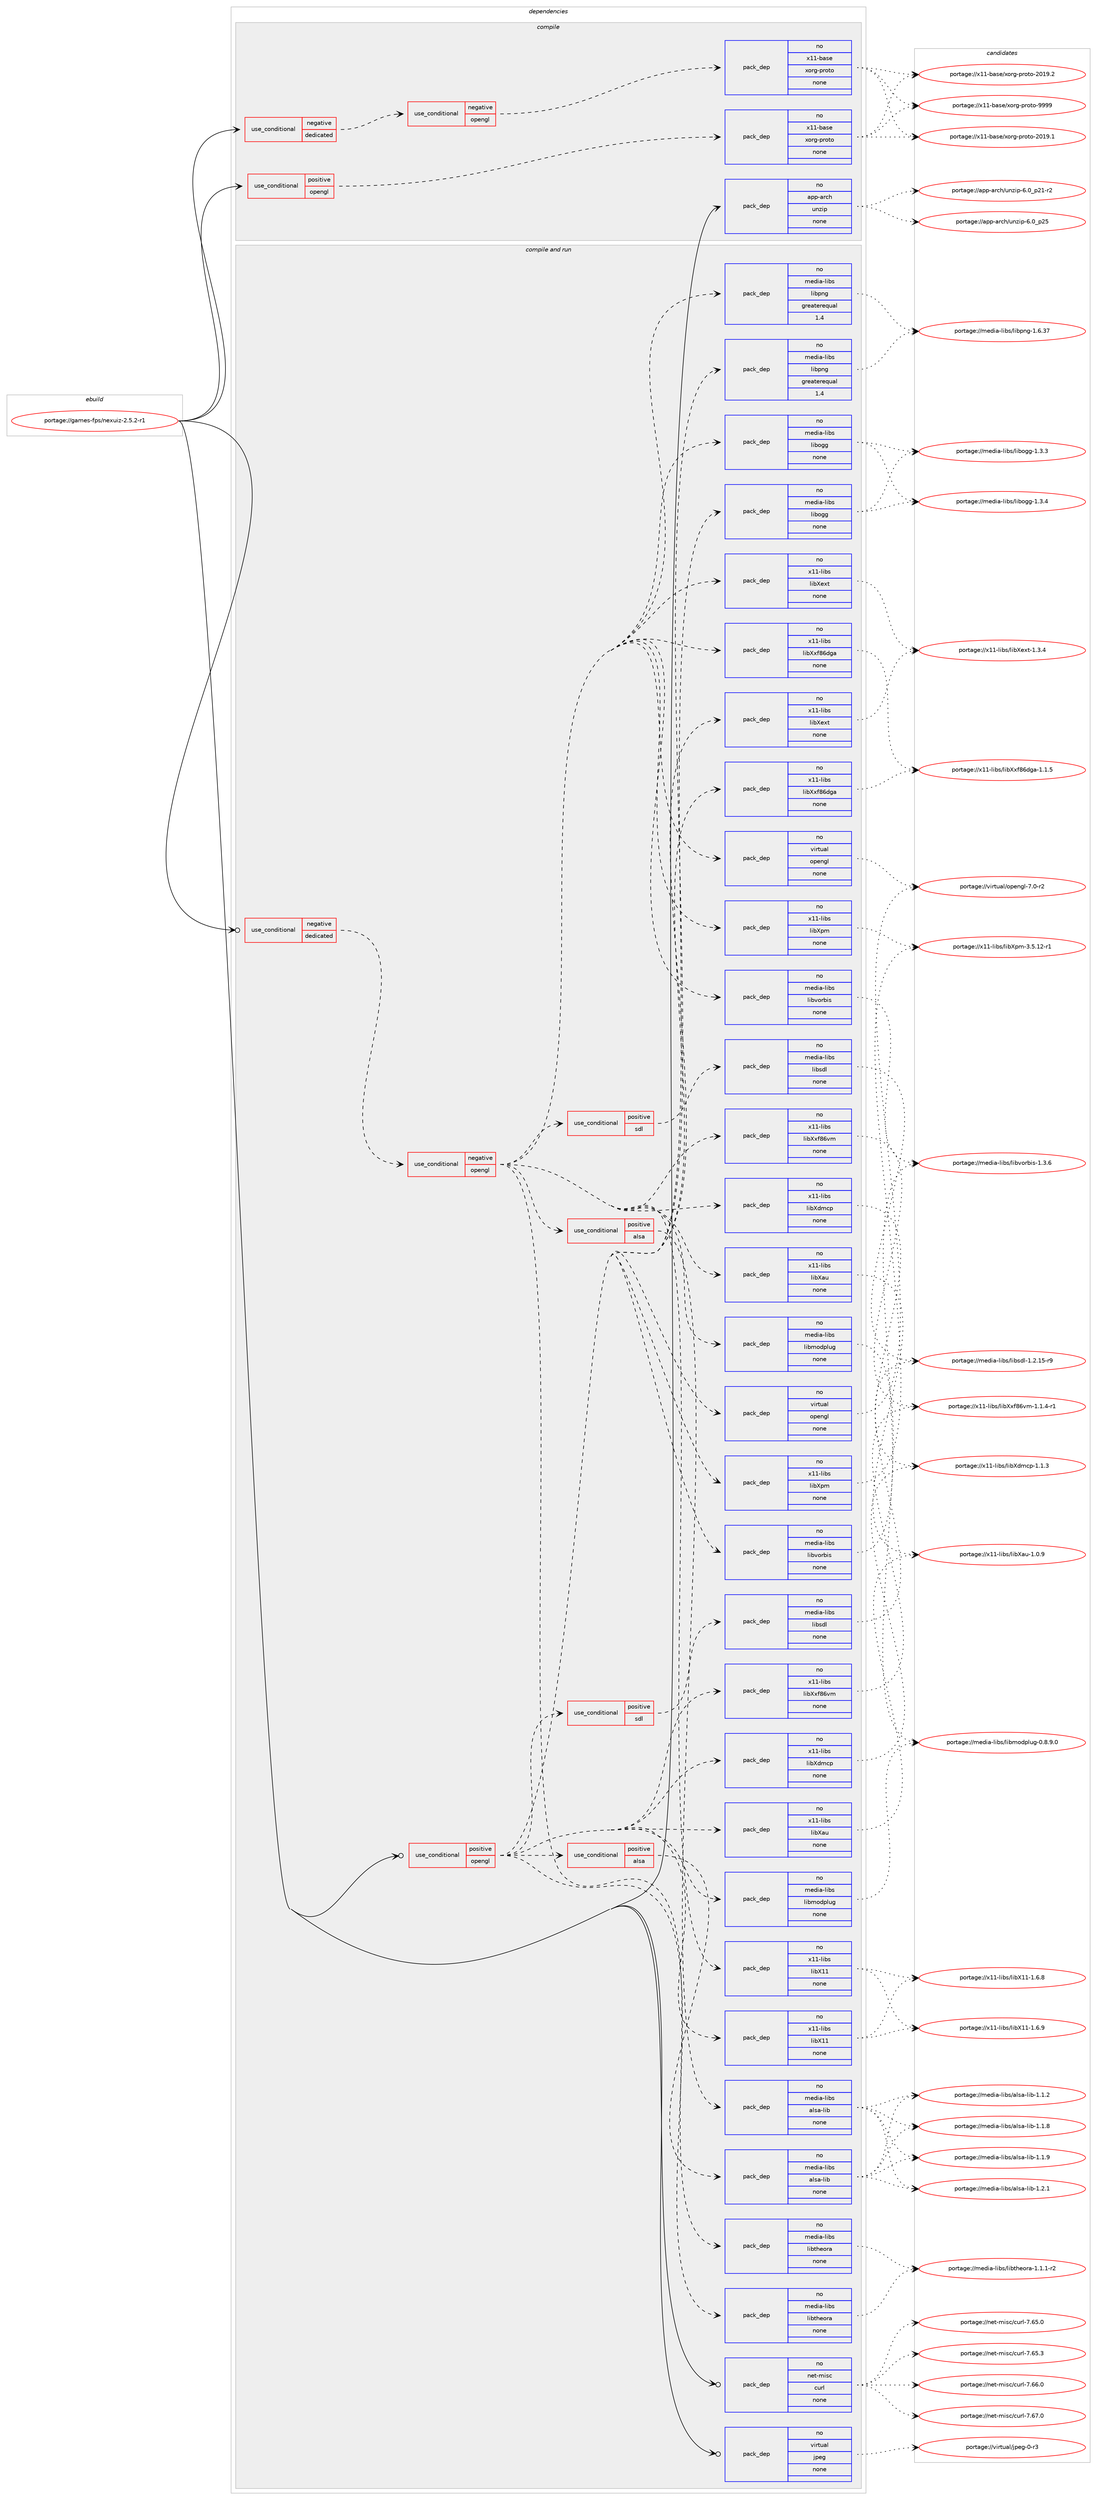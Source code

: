 digraph prolog {

# *************
# Graph options
# *************

newrank=true;
concentrate=true;
compound=true;
graph [rankdir=LR,fontname=Helvetica,fontsize=10,ranksep=1.5];#, ranksep=2.5, nodesep=0.2];
edge  [arrowhead=vee];
node  [fontname=Helvetica,fontsize=10];

# **********
# The ebuild
# **********

subgraph cluster_leftcol {
color=gray;
rank=same;
label=<<i>ebuild</i>>;
id [label="portage://games-fps/nexuiz-2.5.2-r1", color=red, width=4, href="../games-fps/nexuiz-2.5.2-r1.svg"];
}

# ****************
# The dependencies
# ****************

subgraph cluster_midcol {
color=gray;
label=<<i>dependencies</i>>;
subgraph cluster_compile {
fillcolor="#eeeeee";
style=filled;
label=<<i>compile</i>>;
subgraph cond73205 {
dependency272884 [label=<<TABLE BORDER="0" CELLBORDER="1" CELLSPACING="0" CELLPADDING="4"><TR><TD ROWSPAN="3" CELLPADDING="10">use_conditional</TD></TR><TR><TD>negative</TD></TR><TR><TD>dedicated</TD></TR></TABLE>>, shape=none, color=red];
subgraph cond73206 {
dependency272885 [label=<<TABLE BORDER="0" CELLBORDER="1" CELLSPACING="0" CELLPADDING="4"><TR><TD ROWSPAN="3" CELLPADDING="10">use_conditional</TD></TR><TR><TD>negative</TD></TR><TR><TD>opengl</TD></TR></TABLE>>, shape=none, color=red];
subgraph pack195810 {
dependency272886 [label=<<TABLE BORDER="0" CELLBORDER="1" CELLSPACING="0" CELLPADDING="4" WIDTH="220"><TR><TD ROWSPAN="6" CELLPADDING="30">pack_dep</TD></TR><TR><TD WIDTH="110">no</TD></TR><TR><TD>x11-base</TD></TR><TR><TD>xorg-proto</TD></TR><TR><TD>none</TD></TR><TR><TD></TD></TR></TABLE>>, shape=none, color=blue];
}
dependency272885:e -> dependency272886:w [weight=20,style="dashed",arrowhead="vee"];
}
dependency272884:e -> dependency272885:w [weight=20,style="dashed",arrowhead="vee"];
}
id:e -> dependency272884:w [weight=20,style="solid",arrowhead="vee"];
subgraph cond73207 {
dependency272887 [label=<<TABLE BORDER="0" CELLBORDER="1" CELLSPACING="0" CELLPADDING="4"><TR><TD ROWSPAN="3" CELLPADDING="10">use_conditional</TD></TR><TR><TD>positive</TD></TR><TR><TD>opengl</TD></TR></TABLE>>, shape=none, color=red];
subgraph pack195811 {
dependency272888 [label=<<TABLE BORDER="0" CELLBORDER="1" CELLSPACING="0" CELLPADDING="4" WIDTH="220"><TR><TD ROWSPAN="6" CELLPADDING="30">pack_dep</TD></TR><TR><TD WIDTH="110">no</TD></TR><TR><TD>x11-base</TD></TR><TR><TD>xorg-proto</TD></TR><TR><TD>none</TD></TR><TR><TD></TD></TR></TABLE>>, shape=none, color=blue];
}
dependency272887:e -> dependency272888:w [weight=20,style="dashed",arrowhead="vee"];
}
id:e -> dependency272887:w [weight=20,style="solid",arrowhead="vee"];
subgraph pack195812 {
dependency272889 [label=<<TABLE BORDER="0" CELLBORDER="1" CELLSPACING="0" CELLPADDING="4" WIDTH="220"><TR><TD ROWSPAN="6" CELLPADDING="30">pack_dep</TD></TR><TR><TD WIDTH="110">no</TD></TR><TR><TD>app-arch</TD></TR><TR><TD>unzip</TD></TR><TR><TD>none</TD></TR><TR><TD></TD></TR></TABLE>>, shape=none, color=blue];
}
id:e -> dependency272889:w [weight=20,style="solid",arrowhead="vee"];
}
subgraph cluster_compileandrun {
fillcolor="#eeeeee";
style=filled;
label=<<i>compile and run</i>>;
subgraph cond73208 {
dependency272890 [label=<<TABLE BORDER="0" CELLBORDER="1" CELLSPACING="0" CELLPADDING="4"><TR><TD ROWSPAN="3" CELLPADDING="10">use_conditional</TD></TR><TR><TD>negative</TD></TR><TR><TD>dedicated</TD></TR></TABLE>>, shape=none, color=red];
subgraph cond73209 {
dependency272891 [label=<<TABLE BORDER="0" CELLBORDER="1" CELLSPACING="0" CELLPADDING="4"><TR><TD ROWSPAN="3" CELLPADDING="10">use_conditional</TD></TR><TR><TD>negative</TD></TR><TR><TD>opengl</TD></TR></TABLE>>, shape=none, color=red];
subgraph pack195813 {
dependency272892 [label=<<TABLE BORDER="0" CELLBORDER="1" CELLSPACING="0" CELLPADDING="4" WIDTH="220"><TR><TD ROWSPAN="6" CELLPADDING="30">pack_dep</TD></TR><TR><TD WIDTH="110">no</TD></TR><TR><TD>media-libs</TD></TR><TR><TD>libmodplug</TD></TR><TR><TD>none</TD></TR><TR><TD></TD></TR></TABLE>>, shape=none, color=blue];
}
dependency272891:e -> dependency272892:w [weight=20,style="dashed",arrowhead="vee"];
subgraph pack195814 {
dependency272893 [label=<<TABLE BORDER="0" CELLBORDER="1" CELLSPACING="0" CELLPADDING="4" WIDTH="220"><TR><TD ROWSPAN="6" CELLPADDING="30">pack_dep</TD></TR><TR><TD WIDTH="110">no</TD></TR><TR><TD>media-libs</TD></TR><TR><TD>libogg</TD></TR><TR><TD>none</TD></TR><TR><TD></TD></TR></TABLE>>, shape=none, color=blue];
}
dependency272891:e -> dependency272893:w [weight=20,style="dashed",arrowhead="vee"];
subgraph pack195815 {
dependency272894 [label=<<TABLE BORDER="0" CELLBORDER="1" CELLSPACING="0" CELLPADDING="4" WIDTH="220"><TR><TD ROWSPAN="6" CELLPADDING="30">pack_dep</TD></TR><TR><TD WIDTH="110">no</TD></TR><TR><TD>media-libs</TD></TR><TR><TD>libpng</TD></TR><TR><TD>greaterequal</TD></TR><TR><TD>1.4</TD></TR></TABLE>>, shape=none, color=blue];
}
dependency272891:e -> dependency272894:w [weight=20,style="dashed",arrowhead="vee"];
subgraph pack195816 {
dependency272895 [label=<<TABLE BORDER="0" CELLBORDER="1" CELLSPACING="0" CELLPADDING="4" WIDTH="220"><TR><TD ROWSPAN="6" CELLPADDING="30">pack_dep</TD></TR><TR><TD WIDTH="110">no</TD></TR><TR><TD>media-libs</TD></TR><TR><TD>libtheora</TD></TR><TR><TD>none</TD></TR><TR><TD></TD></TR></TABLE>>, shape=none, color=blue];
}
dependency272891:e -> dependency272895:w [weight=20,style="dashed",arrowhead="vee"];
subgraph pack195817 {
dependency272896 [label=<<TABLE BORDER="0" CELLBORDER="1" CELLSPACING="0" CELLPADDING="4" WIDTH="220"><TR><TD ROWSPAN="6" CELLPADDING="30">pack_dep</TD></TR><TR><TD WIDTH="110">no</TD></TR><TR><TD>media-libs</TD></TR><TR><TD>libvorbis</TD></TR><TR><TD>none</TD></TR><TR><TD></TD></TR></TABLE>>, shape=none, color=blue];
}
dependency272891:e -> dependency272896:w [weight=20,style="dashed",arrowhead="vee"];
subgraph pack195818 {
dependency272897 [label=<<TABLE BORDER="0" CELLBORDER="1" CELLSPACING="0" CELLPADDING="4" WIDTH="220"><TR><TD ROWSPAN="6" CELLPADDING="30">pack_dep</TD></TR><TR><TD WIDTH="110">no</TD></TR><TR><TD>x11-libs</TD></TR><TR><TD>libX11</TD></TR><TR><TD>none</TD></TR><TR><TD></TD></TR></TABLE>>, shape=none, color=blue];
}
dependency272891:e -> dependency272897:w [weight=20,style="dashed",arrowhead="vee"];
subgraph pack195819 {
dependency272898 [label=<<TABLE BORDER="0" CELLBORDER="1" CELLSPACING="0" CELLPADDING="4" WIDTH="220"><TR><TD ROWSPAN="6" CELLPADDING="30">pack_dep</TD></TR><TR><TD WIDTH="110">no</TD></TR><TR><TD>x11-libs</TD></TR><TR><TD>libXau</TD></TR><TR><TD>none</TD></TR><TR><TD></TD></TR></TABLE>>, shape=none, color=blue];
}
dependency272891:e -> dependency272898:w [weight=20,style="dashed",arrowhead="vee"];
subgraph pack195820 {
dependency272899 [label=<<TABLE BORDER="0" CELLBORDER="1" CELLSPACING="0" CELLPADDING="4" WIDTH="220"><TR><TD ROWSPAN="6" CELLPADDING="30">pack_dep</TD></TR><TR><TD WIDTH="110">no</TD></TR><TR><TD>x11-libs</TD></TR><TR><TD>libXdmcp</TD></TR><TR><TD>none</TD></TR><TR><TD></TD></TR></TABLE>>, shape=none, color=blue];
}
dependency272891:e -> dependency272899:w [weight=20,style="dashed",arrowhead="vee"];
subgraph pack195821 {
dependency272900 [label=<<TABLE BORDER="0" CELLBORDER="1" CELLSPACING="0" CELLPADDING="4" WIDTH="220"><TR><TD ROWSPAN="6" CELLPADDING="30">pack_dep</TD></TR><TR><TD WIDTH="110">no</TD></TR><TR><TD>x11-libs</TD></TR><TR><TD>libXext</TD></TR><TR><TD>none</TD></TR><TR><TD></TD></TR></TABLE>>, shape=none, color=blue];
}
dependency272891:e -> dependency272900:w [weight=20,style="dashed",arrowhead="vee"];
subgraph pack195822 {
dependency272901 [label=<<TABLE BORDER="0" CELLBORDER="1" CELLSPACING="0" CELLPADDING="4" WIDTH="220"><TR><TD ROWSPAN="6" CELLPADDING="30">pack_dep</TD></TR><TR><TD WIDTH="110">no</TD></TR><TR><TD>x11-libs</TD></TR><TR><TD>libXpm</TD></TR><TR><TD>none</TD></TR><TR><TD></TD></TR></TABLE>>, shape=none, color=blue];
}
dependency272891:e -> dependency272901:w [weight=20,style="dashed",arrowhead="vee"];
subgraph pack195823 {
dependency272902 [label=<<TABLE BORDER="0" CELLBORDER="1" CELLSPACING="0" CELLPADDING="4" WIDTH="220"><TR><TD ROWSPAN="6" CELLPADDING="30">pack_dep</TD></TR><TR><TD WIDTH="110">no</TD></TR><TR><TD>x11-libs</TD></TR><TR><TD>libXxf86dga</TD></TR><TR><TD>none</TD></TR><TR><TD></TD></TR></TABLE>>, shape=none, color=blue];
}
dependency272891:e -> dependency272902:w [weight=20,style="dashed",arrowhead="vee"];
subgraph pack195824 {
dependency272903 [label=<<TABLE BORDER="0" CELLBORDER="1" CELLSPACING="0" CELLPADDING="4" WIDTH="220"><TR><TD ROWSPAN="6" CELLPADDING="30">pack_dep</TD></TR><TR><TD WIDTH="110">no</TD></TR><TR><TD>x11-libs</TD></TR><TR><TD>libXxf86vm</TD></TR><TR><TD>none</TD></TR><TR><TD></TD></TR></TABLE>>, shape=none, color=blue];
}
dependency272891:e -> dependency272903:w [weight=20,style="dashed",arrowhead="vee"];
subgraph pack195825 {
dependency272904 [label=<<TABLE BORDER="0" CELLBORDER="1" CELLSPACING="0" CELLPADDING="4" WIDTH="220"><TR><TD ROWSPAN="6" CELLPADDING="30">pack_dep</TD></TR><TR><TD WIDTH="110">no</TD></TR><TR><TD>virtual</TD></TR><TR><TD>opengl</TD></TR><TR><TD>none</TD></TR><TR><TD></TD></TR></TABLE>>, shape=none, color=blue];
}
dependency272891:e -> dependency272904:w [weight=20,style="dashed",arrowhead="vee"];
subgraph cond73210 {
dependency272905 [label=<<TABLE BORDER="0" CELLBORDER="1" CELLSPACING="0" CELLPADDING="4"><TR><TD ROWSPAN="3" CELLPADDING="10">use_conditional</TD></TR><TR><TD>positive</TD></TR><TR><TD>alsa</TD></TR></TABLE>>, shape=none, color=red];
subgraph pack195826 {
dependency272906 [label=<<TABLE BORDER="0" CELLBORDER="1" CELLSPACING="0" CELLPADDING="4" WIDTH="220"><TR><TD ROWSPAN="6" CELLPADDING="30">pack_dep</TD></TR><TR><TD WIDTH="110">no</TD></TR><TR><TD>media-libs</TD></TR><TR><TD>alsa-lib</TD></TR><TR><TD>none</TD></TR><TR><TD></TD></TR></TABLE>>, shape=none, color=blue];
}
dependency272905:e -> dependency272906:w [weight=20,style="dashed",arrowhead="vee"];
}
dependency272891:e -> dependency272905:w [weight=20,style="dashed",arrowhead="vee"];
subgraph cond73211 {
dependency272907 [label=<<TABLE BORDER="0" CELLBORDER="1" CELLSPACING="0" CELLPADDING="4"><TR><TD ROWSPAN="3" CELLPADDING="10">use_conditional</TD></TR><TR><TD>positive</TD></TR><TR><TD>sdl</TD></TR></TABLE>>, shape=none, color=red];
subgraph pack195827 {
dependency272908 [label=<<TABLE BORDER="0" CELLBORDER="1" CELLSPACING="0" CELLPADDING="4" WIDTH="220"><TR><TD ROWSPAN="6" CELLPADDING="30">pack_dep</TD></TR><TR><TD WIDTH="110">no</TD></TR><TR><TD>media-libs</TD></TR><TR><TD>libsdl</TD></TR><TR><TD>none</TD></TR><TR><TD></TD></TR></TABLE>>, shape=none, color=blue];
}
dependency272907:e -> dependency272908:w [weight=20,style="dashed",arrowhead="vee"];
}
dependency272891:e -> dependency272907:w [weight=20,style="dashed",arrowhead="vee"];
}
dependency272890:e -> dependency272891:w [weight=20,style="dashed",arrowhead="vee"];
}
id:e -> dependency272890:w [weight=20,style="solid",arrowhead="odotvee"];
subgraph cond73212 {
dependency272909 [label=<<TABLE BORDER="0" CELLBORDER="1" CELLSPACING="0" CELLPADDING="4"><TR><TD ROWSPAN="3" CELLPADDING="10">use_conditional</TD></TR><TR><TD>positive</TD></TR><TR><TD>opengl</TD></TR></TABLE>>, shape=none, color=red];
subgraph pack195828 {
dependency272910 [label=<<TABLE BORDER="0" CELLBORDER="1" CELLSPACING="0" CELLPADDING="4" WIDTH="220"><TR><TD ROWSPAN="6" CELLPADDING="30">pack_dep</TD></TR><TR><TD WIDTH="110">no</TD></TR><TR><TD>media-libs</TD></TR><TR><TD>libmodplug</TD></TR><TR><TD>none</TD></TR><TR><TD></TD></TR></TABLE>>, shape=none, color=blue];
}
dependency272909:e -> dependency272910:w [weight=20,style="dashed",arrowhead="vee"];
subgraph pack195829 {
dependency272911 [label=<<TABLE BORDER="0" CELLBORDER="1" CELLSPACING="0" CELLPADDING="4" WIDTH="220"><TR><TD ROWSPAN="6" CELLPADDING="30">pack_dep</TD></TR><TR><TD WIDTH="110">no</TD></TR><TR><TD>media-libs</TD></TR><TR><TD>libogg</TD></TR><TR><TD>none</TD></TR><TR><TD></TD></TR></TABLE>>, shape=none, color=blue];
}
dependency272909:e -> dependency272911:w [weight=20,style="dashed",arrowhead="vee"];
subgraph pack195830 {
dependency272912 [label=<<TABLE BORDER="0" CELLBORDER="1" CELLSPACING="0" CELLPADDING="4" WIDTH="220"><TR><TD ROWSPAN="6" CELLPADDING="30">pack_dep</TD></TR><TR><TD WIDTH="110">no</TD></TR><TR><TD>media-libs</TD></TR><TR><TD>libpng</TD></TR><TR><TD>greaterequal</TD></TR><TR><TD>1.4</TD></TR></TABLE>>, shape=none, color=blue];
}
dependency272909:e -> dependency272912:w [weight=20,style="dashed",arrowhead="vee"];
subgraph pack195831 {
dependency272913 [label=<<TABLE BORDER="0" CELLBORDER="1" CELLSPACING="0" CELLPADDING="4" WIDTH="220"><TR><TD ROWSPAN="6" CELLPADDING="30">pack_dep</TD></TR><TR><TD WIDTH="110">no</TD></TR><TR><TD>media-libs</TD></TR><TR><TD>libtheora</TD></TR><TR><TD>none</TD></TR><TR><TD></TD></TR></TABLE>>, shape=none, color=blue];
}
dependency272909:e -> dependency272913:w [weight=20,style="dashed",arrowhead="vee"];
subgraph pack195832 {
dependency272914 [label=<<TABLE BORDER="0" CELLBORDER="1" CELLSPACING="0" CELLPADDING="4" WIDTH="220"><TR><TD ROWSPAN="6" CELLPADDING="30">pack_dep</TD></TR><TR><TD WIDTH="110">no</TD></TR><TR><TD>media-libs</TD></TR><TR><TD>libvorbis</TD></TR><TR><TD>none</TD></TR><TR><TD></TD></TR></TABLE>>, shape=none, color=blue];
}
dependency272909:e -> dependency272914:w [weight=20,style="dashed",arrowhead="vee"];
subgraph pack195833 {
dependency272915 [label=<<TABLE BORDER="0" CELLBORDER="1" CELLSPACING="0" CELLPADDING="4" WIDTH="220"><TR><TD ROWSPAN="6" CELLPADDING="30">pack_dep</TD></TR><TR><TD WIDTH="110">no</TD></TR><TR><TD>x11-libs</TD></TR><TR><TD>libX11</TD></TR><TR><TD>none</TD></TR><TR><TD></TD></TR></TABLE>>, shape=none, color=blue];
}
dependency272909:e -> dependency272915:w [weight=20,style="dashed",arrowhead="vee"];
subgraph pack195834 {
dependency272916 [label=<<TABLE BORDER="0" CELLBORDER="1" CELLSPACING="0" CELLPADDING="4" WIDTH="220"><TR><TD ROWSPAN="6" CELLPADDING="30">pack_dep</TD></TR><TR><TD WIDTH="110">no</TD></TR><TR><TD>x11-libs</TD></TR><TR><TD>libXau</TD></TR><TR><TD>none</TD></TR><TR><TD></TD></TR></TABLE>>, shape=none, color=blue];
}
dependency272909:e -> dependency272916:w [weight=20,style="dashed",arrowhead="vee"];
subgraph pack195835 {
dependency272917 [label=<<TABLE BORDER="0" CELLBORDER="1" CELLSPACING="0" CELLPADDING="4" WIDTH="220"><TR><TD ROWSPAN="6" CELLPADDING="30">pack_dep</TD></TR><TR><TD WIDTH="110">no</TD></TR><TR><TD>x11-libs</TD></TR><TR><TD>libXdmcp</TD></TR><TR><TD>none</TD></TR><TR><TD></TD></TR></TABLE>>, shape=none, color=blue];
}
dependency272909:e -> dependency272917:w [weight=20,style="dashed",arrowhead="vee"];
subgraph pack195836 {
dependency272918 [label=<<TABLE BORDER="0" CELLBORDER="1" CELLSPACING="0" CELLPADDING="4" WIDTH="220"><TR><TD ROWSPAN="6" CELLPADDING="30">pack_dep</TD></TR><TR><TD WIDTH="110">no</TD></TR><TR><TD>x11-libs</TD></TR><TR><TD>libXext</TD></TR><TR><TD>none</TD></TR><TR><TD></TD></TR></TABLE>>, shape=none, color=blue];
}
dependency272909:e -> dependency272918:w [weight=20,style="dashed",arrowhead="vee"];
subgraph pack195837 {
dependency272919 [label=<<TABLE BORDER="0" CELLBORDER="1" CELLSPACING="0" CELLPADDING="4" WIDTH="220"><TR><TD ROWSPAN="6" CELLPADDING="30">pack_dep</TD></TR><TR><TD WIDTH="110">no</TD></TR><TR><TD>x11-libs</TD></TR><TR><TD>libXpm</TD></TR><TR><TD>none</TD></TR><TR><TD></TD></TR></TABLE>>, shape=none, color=blue];
}
dependency272909:e -> dependency272919:w [weight=20,style="dashed",arrowhead="vee"];
subgraph pack195838 {
dependency272920 [label=<<TABLE BORDER="0" CELLBORDER="1" CELLSPACING="0" CELLPADDING="4" WIDTH="220"><TR><TD ROWSPAN="6" CELLPADDING="30">pack_dep</TD></TR><TR><TD WIDTH="110">no</TD></TR><TR><TD>x11-libs</TD></TR><TR><TD>libXxf86dga</TD></TR><TR><TD>none</TD></TR><TR><TD></TD></TR></TABLE>>, shape=none, color=blue];
}
dependency272909:e -> dependency272920:w [weight=20,style="dashed",arrowhead="vee"];
subgraph pack195839 {
dependency272921 [label=<<TABLE BORDER="0" CELLBORDER="1" CELLSPACING="0" CELLPADDING="4" WIDTH="220"><TR><TD ROWSPAN="6" CELLPADDING="30">pack_dep</TD></TR><TR><TD WIDTH="110">no</TD></TR><TR><TD>x11-libs</TD></TR><TR><TD>libXxf86vm</TD></TR><TR><TD>none</TD></TR><TR><TD></TD></TR></TABLE>>, shape=none, color=blue];
}
dependency272909:e -> dependency272921:w [weight=20,style="dashed",arrowhead="vee"];
subgraph pack195840 {
dependency272922 [label=<<TABLE BORDER="0" CELLBORDER="1" CELLSPACING="0" CELLPADDING="4" WIDTH="220"><TR><TD ROWSPAN="6" CELLPADDING="30">pack_dep</TD></TR><TR><TD WIDTH="110">no</TD></TR><TR><TD>virtual</TD></TR><TR><TD>opengl</TD></TR><TR><TD>none</TD></TR><TR><TD></TD></TR></TABLE>>, shape=none, color=blue];
}
dependency272909:e -> dependency272922:w [weight=20,style="dashed",arrowhead="vee"];
subgraph cond73213 {
dependency272923 [label=<<TABLE BORDER="0" CELLBORDER="1" CELLSPACING="0" CELLPADDING="4"><TR><TD ROWSPAN="3" CELLPADDING="10">use_conditional</TD></TR><TR><TD>positive</TD></TR><TR><TD>alsa</TD></TR></TABLE>>, shape=none, color=red];
subgraph pack195841 {
dependency272924 [label=<<TABLE BORDER="0" CELLBORDER="1" CELLSPACING="0" CELLPADDING="4" WIDTH="220"><TR><TD ROWSPAN="6" CELLPADDING="30">pack_dep</TD></TR><TR><TD WIDTH="110">no</TD></TR><TR><TD>media-libs</TD></TR><TR><TD>alsa-lib</TD></TR><TR><TD>none</TD></TR><TR><TD></TD></TR></TABLE>>, shape=none, color=blue];
}
dependency272923:e -> dependency272924:w [weight=20,style="dashed",arrowhead="vee"];
}
dependency272909:e -> dependency272923:w [weight=20,style="dashed",arrowhead="vee"];
subgraph cond73214 {
dependency272925 [label=<<TABLE BORDER="0" CELLBORDER="1" CELLSPACING="0" CELLPADDING="4"><TR><TD ROWSPAN="3" CELLPADDING="10">use_conditional</TD></TR><TR><TD>positive</TD></TR><TR><TD>sdl</TD></TR></TABLE>>, shape=none, color=red];
subgraph pack195842 {
dependency272926 [label=<<TABLE BORDER="0" CELLBORDER="1" CELLSPACING="0" CELLPADDING="4" WIDTH="220"><TR><TD ROWSPAN="6" CELLPADDING="30">pack_dep</TD></TR><TR><TD WIDTH="110">no</TD></TR><TR><TD>media-libs</TD></TR><TR><TD>libsdl</TD></TR><TR><TD>none</TD></TR><TR><TD></TD></TR></TABLE>>, shape=none, color=blue];
}
dependency272925:e -> dependency272926:w [weight=20,style="dashed",arrowhead="vee"];
}
dependency272909:e -> dependency272925:w [weight=20,style="dashed",arrowhead="vee"];
}
id:e -> dependency272909:w [weight=20,style="solid",arrowhead="odotvee"];
subgraph pack195843 {
dependency272927 [label=<<TABLE BORDER="0" CELLBORDER="1" CELLSPACING="0" CELLPADDING="4" WIDTH="220"><TR><TD ROWSPAN="6" CELLPADDING="30">pack_dep</TD></TR><TR><TD WIDTH="110">no</TD></TR><TR><TD>net-misc</TD></TR><TR><TD>curl</TD></TR><TR><TD>none</TD></TR><TR><TD></TD></TR></TABLE>>, shape=none, color=blue];
}
id:e -> dependency272927:w [weight=20,style="solid",arrowhead="odotvee"];
subgraph pack195844 {
dependency272928 [label=<<TABLE BORDER="0" CELLBORDER="1" CELLSPACING="0" CELLPADDING="4" WIDTH="220"><TR><TD ROWSPAN="6" CELLPADDING="30">pack_dep</TD></TR><TR><TD WIDTH="110">no</TD></TR><TR><TD>virtual</TD></TR><TR><TD>jpeg</TD></TR><TR><TD>none</TD></TR><TR><TD></TD></TR></TABLE>>, shape=none, color=blue];
}
id:e -> dependency272928:w [weight=20,style="solid",arrowhead="odotvee"];
}
subgraph cluster_run {
fillcolor="#eeeeee";
style=filled;
label=<<i>run</i>>;
}
}

# **************
# The candidates
# **************

subgraph cluster_choices {
rank=same;
color=gray;
label=<<i>candidates</i>>;

subgraph choice195810 {
color=black;
nodesep=1;
choiceportage1204949459897115101471201111141034511211411111611145504849574649 [label="portage://x11-base/xorg-proto-2019.1", color=red, width=4,href="../x11-base/xorg-proto-2019.1.svg"];
choiceportage1204949459897115101471201111141034511211411111611145504849574650 [label="portage://x11-base/xorg-proto-2019.2", color=red, width=4,href="../x11-base/xorg-proto-2019.2.svg"];
choiceportage120494945989711510147120111114103451121141111161114557575757 [label="portage://x11-base/xorg-proto-9999", color=red, width=4,href="../x11-base/xorg-proto-9999.svg"];
dependency272886:e -> choiceportage1204949459897115101471201111141034511211411111611145504849574649:w [style=dotted,weight="100"];
dependency272886:e -> choiceportage1204949459897115101471201111141034511211411111611145504849574650:w [style=dotted,weight="100"];
dependency272886:e -> choiceportage120494945989711510147120111114103451121141111161114557575757:w [style=dotted,weight="100"];
}
subgraph choice195811 {
color=black;
nodesep=1;
choiceportage1204949459897115101471201111141034511211411111611145504849574649 [label="portage://x11-base/xorg-proto-2019.1", color=red, width=4,href="../x11-base/xorg-proto-2019.1.svg"];
choiceportage1204949459897115101471201111141034511211411111611145504849574650 [label="portage://x11-base/xorg-proto-2019.2", color=red, width=4,href="../x11-base/xorg-proto-2019.2.svg"];
choiceportage120494945989711510147120111114103451121141111161114557575757 [label="portage://x11-base/xorg-proto-9999", color=red, width=4,href="../x11-base/xorg-proto-9999.svg"];
dependency272888:e -> choiceportage1204949459897115101471201111141034511211411111611145504849574649:w [style=dotted,weight="100"];
dependency272888:e -> choiceportage1204949459897115101471201111141034511211411111611145504849574650:w [style=dotted,weight="100"];
dependency272888:e -> choiceportage120494945989711510147120111114103451121141111161114557575757:w [style=dotted,weight="100"];
}
subgraph choice195812 {
color=black;
nodesep=1;
choiceportage9711211245971149910447117110122105112455446489511250494511450 [label="portage://app-arch/unzip-6.0_p21-r2", color=red, width=4,href="../app-arch/unzip-6.0_p21-r2.svg"];
choiceportage971121124597114991044711711012210511245544648951125053 [label="portage://app-arch/unzip-6.0_p25", color=red, width=4,href="../app-arch/unzip-6.0_p25.svg"];
dependency272889:e -> choiceportage9711211245971149910447117110122105112455446489511250494511450:w [style=dotted,weight="100"];
dependency272889:e -> choiceportage971121124597114991044711711012210511245544648951125053:w [style=dotted,weight="100"];
}
subgraph choice195813 {
color=black;
nodesep=1;
choiceportage10910110010597451081059811547108105981091111001121081171034548465646574648 [label="portage://media-libs/libmodplug-0.8.9.0", color=red, width=4,href="../media-libs/libmodplug-0.8.9.0.svg"];
dependency272892:e -> choiceportage10910110010597451081059811547108105981091111001121081171034548465646574648:w [style=dotted,weight="100"];
}
subgraph choice195814 {
color=black;
nodesep=1;
choiceportage1091011001059745108105981154710810598111103103454946514651 [label="portage://media-libs/libogg-1.3.3", color=red, width=4,href="../media-libs/libogg-1.3.3.svg"];
choiceportage1091011001059745108105981154710810598111103103454946514652 [label="portage://media-libs/libogg-1.3.4", color=red, width=4,href="../media-libs/libogg-1.3.4.svg"];
dependency272893:e -> choiceportage1091011001059745108105981154710810598111103103454946514651:w [style=dotted,weight="100"];
dependency272893:e -> choiceportage1091011001059745108105981154710810598111103103454946514652:w [style=dotted,weight="100"];
}
subgraph choice195815 {
color=black;
nodesep=1;
choiceportage109101100105974510810598115471081059811211010345494654465155 [label="portage://media-libs/libpng-1.6.37", color=red, width=4,href="../media-libs/libpng-1.6.37.svg"];
dependency272894:e -> choiceportage109101100105974510810598115471081059811211010345494654465155:w [style=dotted,weight="100"];
}
subgraph choice195816 {
color=black;
nodesep=1;
choiceportage1091011001059745108105981154710810598116104101111114974549464946494511450 [label="portage://media-libs/libtheora-1.1.1-r2", color=red, width=4,href="../media-libs/libtheora-1.1.1-r2.svg"];
dependency272895:e -> choiceportage1091011001059745108105981154710810598116104101111114974549464946494511450:w [style=dotted,weight="100"];
}
subgraph choice195817 {
color=black;
nodesep=1;
choiceportage109101100105974510810598115471081059811811111498105115454946514654 [label="portage://media-libs/libvorbis-1.3.6", color=red, width=4,href="../media-libs/libvorbis-1.3.6.svg"];
dependency272896:e -> choiceportage109101100105974510810598115471081059811811111498105115454946514654:w [style=dotted,weight="100"];
}
subgraph choice195818 {
color=black;
nodesep=1;
choiceportage120494945108105981154710810598884949454946544656 [label="portage://x11-libs/libX11-1.6.8", color=red, width=4,href="../x11-libs/libX11-1.6.8.svg"];
choiceportage120494945108105981154710810598884949454946544657 [label="portage://x11-libs/libX11-1.6.9", color=red, width=4,href="../x11-libs/libX11-1.6.9.svg"];
dependency272897:e -> choiceportage120494945108105981154710810598884949454946544656:w [style=dotted,weight="100"];
dependency272897:e -> choiceportage120494945108105981154710810598884949454946544657:w [style=dotted,weight="100"];
}
subgraph choice195819 {
color=black;
nodesep=1;
choiceportage1204949451081059811547108105988897117454946484657 [label="portage://x11-libs/libXau-1.0.9", color=red, width=4,href="../x11-libs/libXau-1.0.9.svg"];
dependency272898:e -> choiceportage1204949451081059811547108105988897117454946484657:w [style=dotted,weight="100"];
}
subgraph choice195820 {
color=black;
nodesep=1;
choiceportage1204949451081059811547108105988810010999112454946494651 [label="portage://x11-libs/libXdmcp-1.1.3", color=red, width=4,href="../x11-libs/libXdmcp-1.1.3.svg"];
dependency272899:e -> choiceportage1204949451081059811547108105988810010999112454946494651:w [style=dotted,weight="100"];
}
subgraph choice195821 {
color=black;
nodesep=1;
choiceportage12049494510810598115471081059888101120116454946514652 [label="portage://x11-libs/libXext-1.3.4", color=red, width=4,href="../x11-libs/libXext-1.3.4.svg"];
dependency272900:e -> choiceportage12049494510810598115471081059888101120116454946514652:w [style=dotted,weight="100"];
}
subgraph choice195822 {
color=black;
nodesep=1;
choiceportage12049494510810598115471081059888112109455146534649504511449 [label="portage://x11-libs/libXpm-3.5.12-r1", color=red, width=4,href="../x11-libs/libXpm-3.5.12-r1.svg"];
dependency272901:e -> choiceportage12049494510810598115471081059888112109455146534649504511449:w [style=dotted,weight="100"];
}
subgraph choice195823 {
color=black;
nodesep=1;
choiceportage12049494510810598115471081059888120102565410010397454946494653 [label="portage://x11-libs/libXxf86dga-1.1.5", color=red, width=4,href="../x11-libs/libXxf86dga-1.1.5.svg"];
dependency272902:e -> choiceportage12049494510810598115471081059888120102565410010397454946494653:w [style=dotted,weight="100"];
}
subgraph choice195824 {
color=black;
nodesep=1;
choiceportage1204949451081059811547108105988812010256541181094549464946524511449 [label="portage://x11-libs/libXxf86vm-1.1.4-r1", color=red, width=4,href="../x11-libs/libXxf86vm-1.1.4-r1.svg"];
dependency272903:e -> choiceportage1204949451081059811547108105988812010256541181094549464946524511449:w [style=dotted,weight="100"];
}
subgraph choice195825 {
color=black;
nodesep=1;
choiceportage1181051141161179710847111112101110103108455546484511450 [label="portage://virtual/opengl-7.0-r2", color=red, width=4,href="../virtual/opengl-7.0-r2.svg"];
dependency272904:e -> choiceportage1181051141161179710847111112101110103108455546484511450:w [style=dotted,weight="100"];
}
subgraph choice195826 {
color=black;
nodesep=1;
choiceportage1091011001059745108105981154797108115974510810598454946494650 [label="portage://media-libs/alsa-lib-1.1.2", color=red, width=4,href="../media-libs/alsa-lib-1.1.2.svg"];
choiceportage1091011001059745108105981154797108115974510810598454946494656 [label="portage://media-libs/alsa-lib-1.1.8", color=red, width=4,href="../media-libs/alsa-lib-1.1.8.svg"];
choiceportage1091011001059745108105981154797108115974510810598454946494657 [label="portage://media-libs/alsa-lib-1.1.9", color=red, width=4,href="../media-libs/alsa-lib-1.1.9.svg"];
choiceportage1091011001059745108105981154797108115974510810598454946504649 [label="portage://media-libs/alsa-lib-1.2.1", color=red, width=4,href="../media-libs/alsa-lib-1.2.1.svg"];
dependency272906:e -> choiceportage1091011001059745108105981154797108115974510810598454946494650:w [style=dotted,weight="100"];
dependency272906:e -> choiceportage1091011001059745108105981154797108115974510810598454946494656:w [style=dotted,weight="100"];
dependency272906:e -> choiceportage1091011001059745108105981154797108115974510810598454946494657:w [style=dotted,weight="100"];
dependency272906:e -> choiceportage1091011001059745108105981154797108115974510810598454946504649:w [style=dotted,weight="100"];
}
subgraph choice195827 {
color=black;
nodesep=1;
choiceportage1091011001059745108105981154710810598115100108454946504649534511457 [label="portage://media-libs/libsdl-1.2.15-r9", color=red, width=4,href="../media-libs/libsdl-1.2.15-r9.svg"];
dependency272908:e -> choiceportage1091011001059745108105981154710810598115100108454946504649534511457:w [style=dotted,weight="100"];
}
subgraph choice195828 {
color=black;
nodesep=1;
choiceportage10910110010597451081059811547108105981091111001121081171034548465646574648 [label="portage://media-libs/libmodplug-0.8.9.0", color=red, width=4,href="../media-libs/libmodplug-0.8.9.0.svg"];
dependency272910:e -> choiceportage10910110010597451081059811547108105981091111001121081171034548465646574648:w [style=dotted,weight="100"];
}
subgraph choice195829 {
color=black;
nodesep=1;
choiceportage1091011001059745108105981154710810598111103103454946514651 [label="portage://media-libs/libogg-1.3.3", color=red, width=4,href="../media-libs/libogg-1.3.3.svg"];
choiceportage1091011001059745108105981154710810598111103103454946514652 [label="portage://media-libs/libogg-1.3.4", color=red, width=4,href="../media-libs/libogg-1.3.4.svg"];
dependency272911:e -> choiceportage1091011001059745108105981154710810598111103103454946514651:w [style=dotted,weight="100"];
dependency272911:e -> choiceportage1091011001059745108105981154710810598111103103454946514652:w [style=dotted,weight="100"];
}
subgraph choice195830 {
color=black;
nodesep=1;
choiceportage109101100105974510810598115471081059811211010345494654465155 [label="portage://media-libs/libpng-1.6.37", color=red, width=4,href="../media-libs/libpng-1.6.37.svg"];
dependency272912:e -> choiceportage109101100105974510810598115471081059811211010345494654465155:w [style=dotted,weight="100"];
}
subgraph choice195831 {
color=black;
nodesep=1;
choiceportage1091011001059745108105981154710810598116104101111114974549464946494511450 [label="portage://media-libs/libtheora-1.1.1-r2", color=red, width=4,href="../media-libs/libtheora-1.1.1-r2.svg"];
dependency272913:e -> choiceportage1091011001059745108105981154710810598116104101111114974549464946494511450:w [style=dotted,weight="100"];
}
subgraph choice195832 {
color=black;
nodesep=1;
choiceportage109101100105974510810598115471081059811811111498105115454946514654 [label="portage://media-libs/libvorbis-1.3.6", color=red, width=4,href="../media-libs/libvorbis-1.3.6.svg"];
dependency272914:e -> choiceportage109101100105974510810598115471081059811811111498105115454946514654:w [style=dotted,weight="100"];
}
subgraph choice195833 {
color=black;
nodesep=1;
choiceportage120494945108105981154710810598884949454946544656 [label="portage://x11-libs/libX11-1.6.8", color=red, width=4,href="../x11-libs/libX11-1.6.8.svg"];
choiceportage120494945108105981154710810598884949454946544657 [label="portage://x11-libs/libX11-1.6.9", color=red, width=4,href="../x11-libs/libX11-1.6.9.svg"];
dependency272915:e -> choiceportage120494945108105981154710810598884949454946544656:w [style=dotted,weight="100"];
dependency272915:e -> choiceportage120494945108105981154710810598884949454946544657:w [style=dotted,weight="100"];
}
subgraph choice195834 {
color=black;
nodesep=1;
choiceportage1204949451081059811547108105988897117454946484657 [label="portage://x11-libs/libXau-1.0.9", color=red, width=4,href="../x11-libs/libXau-1.0.9.svg"];
dependency272916:e -> choiceportage1204949451081059811547108105988897117454946484657:w [style=dotted,weight="100"];
}
subgraph choice195835 {
color=black;
nodesep=1;
choiceportage1204949451081059811547108105988810010999112454946494651 [label="portage://x11-libs/libXdmcp-1.1.3", color=red, width=4,href="../x11-libs/libXdmcp-1.1.3.svg"];
dependency272917:e -> choiceportage1204949451081059811547108105988810010999112454946494651:w [style=dotted,weight="100"];
}
subgraph choice195836 {
color=black;
nodesep=1;
choiceportage12049494510810598115471081059888101120116454946514652 [label="portage://x11-libs/libXext-1.3.4", color=red, width=4,href="../x11-libs/libXext-1.3.4.svg"];
dependency272918:e -> choiceportage12049494510810598115471081059888101120116454946514652:w [style=dotted,weight="100"];
}
subgraph choice195837 {
color=black;
nodesep=1;
choiceportage12049494510810598115471081059888112109455146534649504511449 [label="portage://x11-libs/libXpm-3.5.12-r1", color=red, width=4,href="../x11-libs/libXpm-3.5.12-r1.svg"];
dependency272919:e -> choiceportage12049494510810598115471081059888112109455146534649504511449:w [style=dotted,weight="100"];
}
subgraph choice195838 {
color=black;
nodesep=1;
choiceportage12049494510810598115471081059888120102565410010397454946494653 [label="portage://x11-libs/libXxf86dga-1.1.5", color=red, width=4,href="../x11-libs/libXxf86dga-1.1.5.svg"];
dependency272920:e -> choiceportage12049494510810598115471081059888120102565410010397454946494653:w [style=dotted,weight="100"];
}
subgraph choice195839 {
color=black;
nodesep=1;
choiceportage1204949451081059811547108105988812010256541181094549464946524511449 [label="portage://x11-libs/libXxf86vm-1.1.4-r1", color=red, width=4,href="../x11-libs/libXxf86vm-1.1.4-r1.svg"];
dependency272921:e -> choiceportage1204949451081059811547108105988812010256541181094549464946524511449:w [style=dotted,weight="100"];
}
subgraph choice195840 {
color=black;
nodesep=1;
choiceportage1181051141161179710847111112101110103108455546484511450 [label="portage://virtual/opengl-7.0-r2", color=red, width=4,href="../virtual/opengl-7.0-r2.svg"];
dependency272922:e -> choiceportage1181051141161179710847111112101110103108455546484511450:w [style=dotted,weight="100"];
}
subgraph choice195841 {
color=black;
nodesep=1;
choiceportage1091011001059745108105981154797108115974510810598454946494650 [label="portage://media-libs/alsa-lib-1.1.2", color=red, width=4,href="../media-libs/alsa-lib-1.1.2.svg"];
choiceportage1091011001059745108105981154797108115974510810598454946494656 [label="portage://media-libs/alsa-lib-1.1.8", color=red, width=4,href="../media-libs/alsa-lib-1.1.8.svg"];
choiceportage1091011001059745108105981154797108115974510810598454946494657 [label="portage://media-libs/alsa-lib-1.1.9", color=red, width=4,href="../media-libs/alsa-lib-1.1.9.svg"];
choiceportage1091011001059745108105981154797108115974510810598454946504649 [label="portage://media-libs/alsa-lib-1.2.1", color=red, width=4,href="../media-libs/alsa-lib-1.2.1.svg"];
dependency272924:e -> choiceportage1091011001059745108105981154797108115974510810598454946494650:w [style=dotted,weight="100"];
dependency272924:e -> choiceportage1091011001059745108105981154797108115974510810598454946494656:w [style=dotted,weight="100"];
dependency272924:e -> choiceportage1091011001059745108105981154797108115974510810598454946494657:w [style=dotted,weight="100"];
dependency272924:e -> choiceportage1091011001059745108105981154797108115974510810598454946504649:w [style=dotted,weight="100"];
}
subgraph choice195842 {
color=black;
nodesep=1;
choiceportage1091011001059745108105981154710810598115100108454946504649534511457 [label="portage://media-libs/libsdl-1.2.15-r9", color=red, width=4,href="../media-libs/libsdl-1.2.15-r9.svg"];
dependency272926:e -> choiceportage1091011001059745108105981154710810598115100108454946504649534511457:w [style=dotted,weight="100"];
}
subgraph choice195843 {
color=black;
nodesep=1;
choiceportage1101011164510910511599479911711410845554654534648 [label="portage://net-misc/curl-7.65.0", color=red, width=4,href="../net-misc/curl-7.65.0.svg"];
choiceportage1101011164510910511599479911711410845554654534651 [label="portage://net-misc/curl-7.65.3", color=red, width=4,href="../net-misc/curl-7.65.3.svg"];
choiceportage1101011164510910511599479911711410845554654544648 [label="portage://net-misc/curl-7.66.0", color=red, width=4,href="../net-misc/curl-7.66.0.svg"];
choiceportage1101011164510910511599479911711410845554654554648 [label="portage://net-misc/curl-7.67.0", color=red, width=4,href="../net-misc/curl-7.67.0.svg"];
dependency272927:e -> choiceportage1101011164510910511599479911711410845554654534648:w [style=dotted,weight="100"];
dependency272927:e -> choiceportage1101011164510910511599479911711410845554654534651:w [style=dotted,weight="100"];
dependency272927:e -> choiceportage1101011164510910511599479911711410845554654544648:w [style=dotted,weight="100"];
dependency272927:e -> choiceportage1101011164510910511599479911711410845554654554648:w [style=dotted,weight="100"];
}
subgraph choice195844 {
color=black;
nodesep=1;
choiceportage118105114116117971084710611210110345484511451 [label="portage://virtual/jpeg-0-r3", color=red, width=4,href="../virtual/jpeg-0-r3.svg"];
dependency272928:e -> choiceportage118105114116117971084710611210110345484511451:w [style=dotted,weight="100"];
}
}

}
